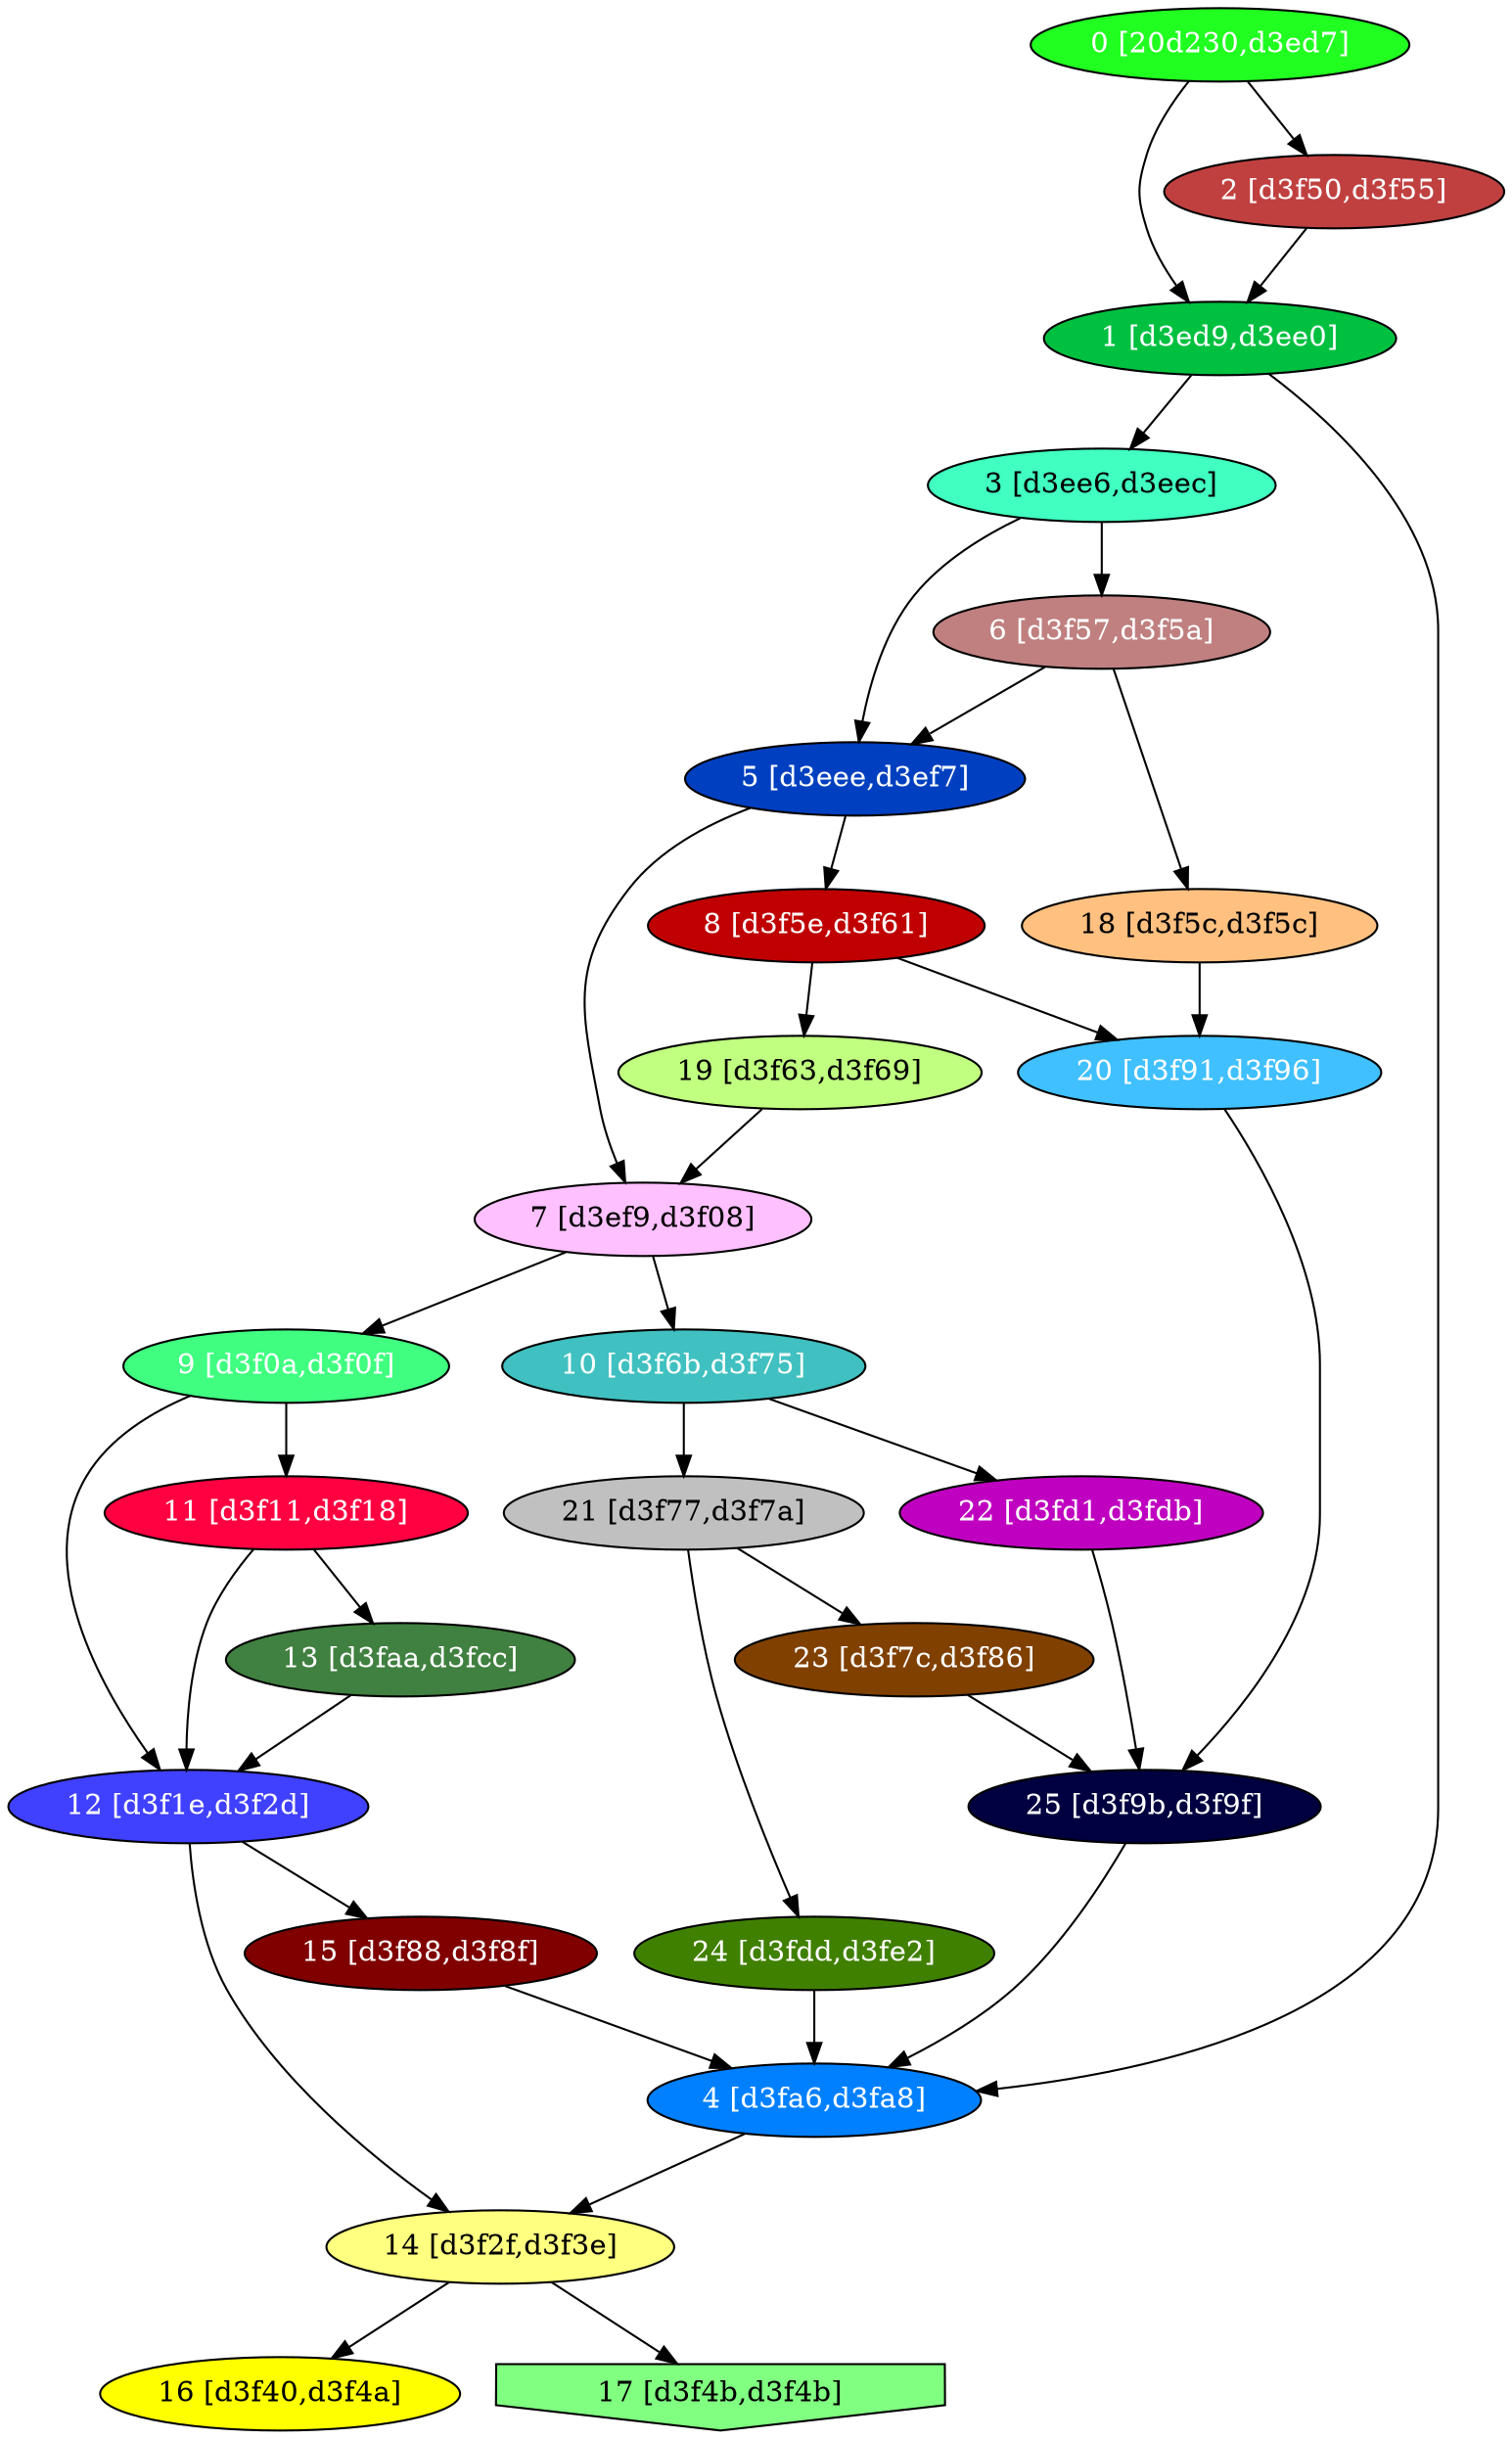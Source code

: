 diGraph libnss3{
	libnss3_0  [style=filled fillcolor="#20FF20" fontcolor="#ffffff" shape=oval label="0 [20d230,d3ed7]"]
	libnss3_1  [style=filled fillcolor="#00C040" fontcolor="#ffffff" shape=oval label="1 [d3ed9,d3ee0]"]
	libnss3_2  [style=filled fillcolor="#C04040" fontcolor="#ffffff" shape=oval label="2 [d3f50,d3f55]"]
	libnss3_3  [style=filled fillcolor="#40FFC0" fontcolor="#000000" shape=oval label="3 [d3ee6,d3eec]"]
	libnss3_4  [style=filled fillcolor="#0080FF" fontcolor="#ffffff" shape=oval label="4 [d3fa6,d3fa8]"]
	libnss3_5  [style=filled fillcolor="#0040C0" fontcolor="#ffffff" shape=oval label="5 [d3eee,d3ef7]"]
	libnss3_6  [style=filled fillcolor="#C08080" fontcolor="#ffffff" shape=oval label="6 [d3f57,d3f5a]"]
	libnss3_7  [style=filled fillcolor="#FFC0FF" fontcolor="#000000" shape=oval label="7 [d3ef9,d3f08]"]
	libnss3_8  [style=filled fillcolor="#C00000" fontcolor="#ffffff" shape=oval label="8 [d3f5e,d3f61]"]
	libnss3_9  [style=filled fillcolor="#40FF80" fontcolor="#ffffff" shape=oval label="9 [d3f0a,d3f0f]"]
	libnss3_a  [style=filled fillcolor="#40C0C0" fontcolor="#ffffff" shape=oval label="10 [d3f6b,d3f75]"]
	libnss3_b  [style=filled fillcolor="#FF0040" fontcolor="#ffffff" shape=oval label="11 [d3f11,d3f18]"]
	libnss3_c  [style=filled fillcolor="#4040FF" fontcolor="#ffffff" shape=oval label="12 [d3f1e,d3f2d]"]
	libnss3_d  [style=filled fillcolor="#408040" fontcolor="#ffffff" shape=oval label="13 [d3faa,d3fcc]"]
	libnss3_e  [style=filled fillcolor="#FFFF80" fontcolor="#000000" shape=oval label="14 [d3f2f,d3f3e]"]
	libnss3_f  [style=filled fillcolor="#800000" fontcolor="#ffffff" shape=oval label="15 [d3f88,d3f8f]"]
	libnss3_10  [style=filled fillcolor="#FFFF00" fontcolor="#000000" shape=oval label="16 [d3f40,d3f4a]"]
	libnss3_11  [style=filled fillcolor="#80FF80" fontcolor="#000000" shape=invhouse label="17 [d3f4b,d3f4b]"]
	libnss3_12  [style=filled fillcolor="#FFC080" fontcolor="#000000" shape=oval label="18 [d3f5c,d3f5c]"]
	libnss3_13  [style=filled fillcolor="#C0FF80" fontcolor="#000000" shape=oval label="19 [d3f63,d3f69]"]
	libnss3_14  [style=filled fillcolor="#40C0FF" fontcolor="#ffffff" shape=oval label="20 [d3f91,d3f96]"]
	libnss3_15  [style=filled fillcolor="#C0C0C0" fontcolor="#000000" shape=oval label="21 [d3f77,d3f7a]"]
	libnss3_16  [style=filled fillcolor="#C000C0" fontcolor="#ffffff" shape=oval label="22 [d3fd1,d3fdb]"]
	libnss3_17  [style=filled fillcolor="#804000" fontcolor="#ffffff" shape=oval label="23 [d3f7c,d3f86]"]
	libnss3_18  [style=filled fillcolor="#408000" fontcolor="#ffffff" shape=oval label="24 [d3fdd,d3fe2]"]
	libnss3_19  [style=filled fillcolor="#000040" fontcolor="#ffffff" shape=oval label="25 [d3f9b,d3f9f]"]

	libnss3_0 -> libnss3_1
	libnss3_0 -> libnss3_2
	libnss3_1 -> libnss3_3
	libnss3_1 -> libnss3_4
	libnss3_2 -> libnss3_1
	libnss3_3 -> libnss3_5
	libnss3_3 -> libnss3_6
	libnss3_4 -> libnss3_e
	libnss3_5 -> libnss3_7
	libnss3_5 -> libnss3_8
	libnss3_6 -> libnss3_5
	libnss3_6 -> libnss3_12
	libnss3_7 -> libnss3_9
	libnss3_7 -> libnss3_a
	libnss3_8 -> libnss3_13
	libnss3_8 -> libnss3_14
	libnss3_9 -> libnss3_b
	libnss3_9 -> libnss3_c
	libnss3_a -> libnss3_15
	libnss3_a -> libnss3_16
	libnss3_b -> libnss3_c
	libnss3_b -> libnss3_d
	libnss3_c -> libnss3_e
	libnss3_c -> libnss3_f
	libnss3_d -> libnss3_c
	libnss3_e -> libnss3_10
	libnss3_e -> libnss3_11
	libnss3_f -> libnss3_4
	libnss3_12 -> libnss3_14
	libnss3_13 -> libnss3_7
	libnss3_14 -> libnss3_19
	libnss3_15 -> libnss3_17
	libnss3_15 -> libnss3_18
	libnss3_16 -> libnss3_19
	libnss3_17 -> libnss3_19
	libnss3_18 -> libnss3_4
	libnss3_19 -> libnss3_4
}